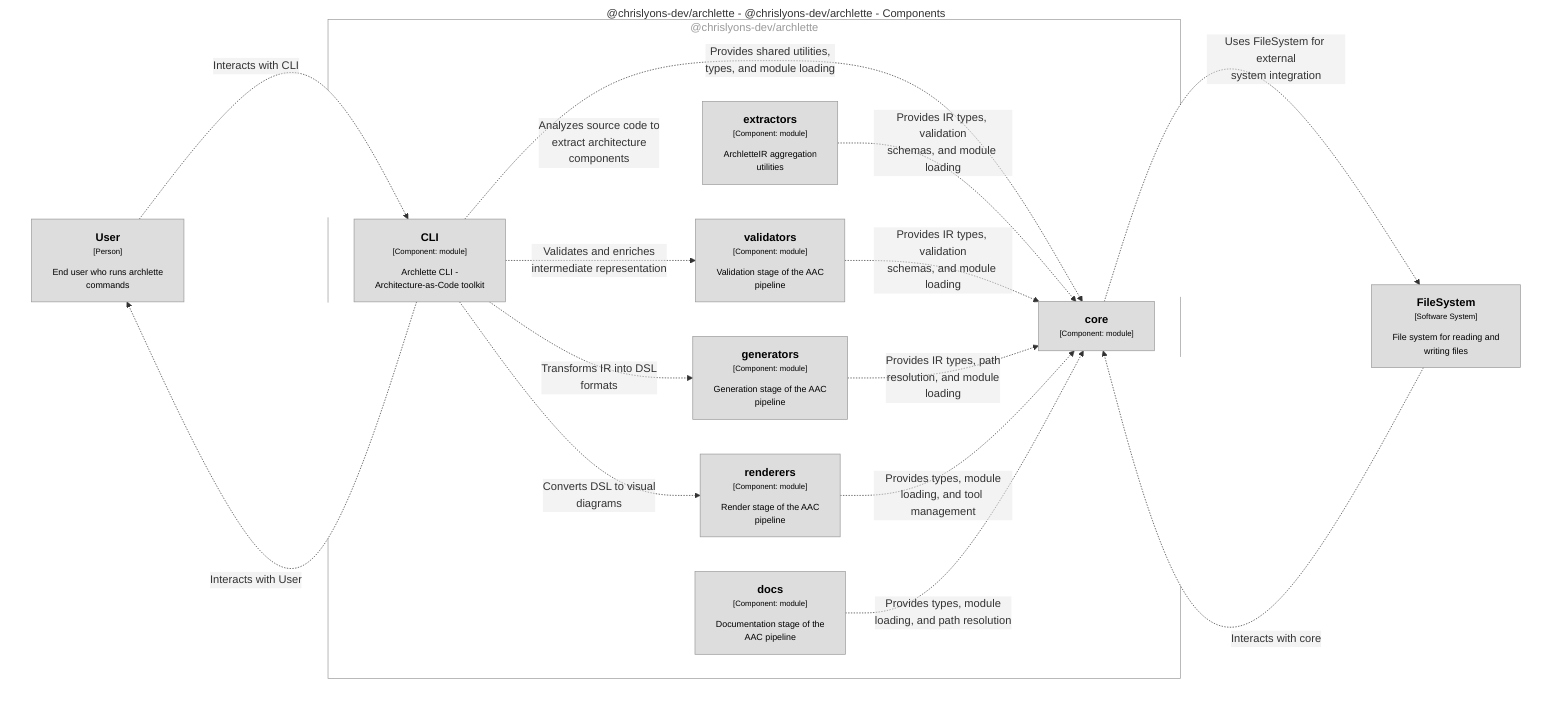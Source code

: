 graph TB
  linkStyle default fill:#ffffff

  subgraph diagram ["@chrislyons-dev/archlette - @chrislyons-dev/archlette - Components"]
    style diagram fill:#ffffff,stroke:#ffffff

    1["<div style='font-weight: bold'>User</div><div style='font-size: 70%; margin-top: 0px'>[Person]</div><div style='font-size: 80%; margin-top:10px'>End user who runs archlette<br />commands</div>"]
    style 1 fill:#dddddd,stroke:#9a9a9a,color:#000000
    2["<div style='font-weight: bold'>FileSystem</div><div style='font-size: 70%; margin-top: 0px'>[Software System]</div><div style='font-size: 80%; margin-top:10px'>File system for reading and<br />writing files</div>"]
    style 2 fill:#dddddd,stroke:#9a9a9a,color:#000000

    subgraph 4 ["@chrislyons-dev/archlette"]
      style 4 fill:#ffffff,stroke:#9a9a9a,color:#9a9a9a

      10["<div style='font-weight: bold'>docs</div><div style='font-size: 70%; margin-top: 0px'>[Component: module]</div><div style='font-size: 80%; margin-top:10px'>Documentation stage of the<br />AAC pipeline</div>"]
      style 10 fill:#dddddd,stroke:#9a9a9a,color:#000000
      11["<div style='font-weight: bold'>core</div><div style='font-size: 70%; margin-top: 0px'>[Component: module]</div>"]
      style 11 fill:#dddddd,stroke:#9a9a9a,color:#000000
      5["<div style='font-weight: bold'>CLI</div><div style='font-size: 70%; margin-top: 0px'>[Component: module]</div><div style='font-size: 80%; margin-top:10px'>Archlette CLI -<br />Architecture-as-Code toolkit</div>"]
      style 5 fill:#dddddd,stroke:#9a9a9a,color:#000000
      6["<div style='font-weight: bold'>extractors</div><div style='font-size: 70%; margin-top: 0px'>[Component: module]</div><div style='font-size: 80%; margin-top:10px'>ArchletteIR aggregation<br />utilities</div>"]
      style 6 fill:#dddddd,stroke:#9a9a9a,color:#000000
      7["<div style='font-weight: bold'>validators</div><div style='font-size: 70%; margin-top: 0px'>[Component: module]</div><div style='font-size: 80%; margin-top:10px'>Validation stage of the AAC<br />pipeline</div>"]
      style 7 fill:#dddddd,stroke:#9a9a9a,color:#000000
      8["<div style='font-weight: bold'>generators</div><div style='font-size: 70%; margin-top: 0px'>[Component: module]</div><div style='font-size: 80%; margin-top:10px'>Generation stage of the AAC<br />pipeline</div>"]
      style 8 fill:#dddddd,stroke:#9a9a9a,color:#000000
      9["<div style='font-weight: bold'>renderers</div><div style='font-size: 70%; margin-top: 0px'>[Component: module]</div><div style='font-size: 80%; margin-top:10px'>Render stage of the AAC<br />pipeline</div>"]
      style 9 fill:#dddddd,stroke:#9a9a9a,color:#000000
    end

    11-. "<div>Uses FileSystem for external<br />system integration</div><div style='font-size: 70%'></div>" .->2
    5-. "<div>Analyzes source code to<br />extract architecture<br />components</div><div style='font-size: 70%'></div>" .->6
    5-. "<div>Validates and enriches<br />intermediate representation</div><div style='font-size: 70%'></div>" .->7
    5-. "<div>Transforms IR into DSL<br />formats</div><div style='font-size: 70%'></div>" .->8
    5-. "<div>Converts DSL to visual<br />diagrams</div><div style='font-size: 70%'></div>" .->9
    5-. "<div>Provides shared utilities,<br />types, and module loading</div><div style='font-size: 70%'></div>" .->11
    6-. "<div>Provides IR types, validation<br />schemas, and module loading</div><div style='font-size: 70%'></div>" .->11
    7-. "<div>Provides IR types, validation<br />schemas, and module loading</div><div style='font-size: 70%'></div>" .->11
    8-. "<div>Provides IR types, path<br />resolution, and module<br />loading</div><div style='font-size: 70%'></div>" .->11
    9-. "<div>Provides types, module<br />loading, and tool management</div><div style='font-size: 70%'></div>" .->11
    10-. "<div>Provides types, module<br />loading, and path resolution</div><div style='font-size: 70%'></div>" .->11
    1-. "<div>Interacts with CLI</div><div style='font-size: 70%'></div>" .->5
    2-. "<div>Interacts with core</div><div style='font-size: 70%'></div>" .->11
    5-. "<div>Interacts with User</div><div style='font-size: 70%'></div>" .->1
  end